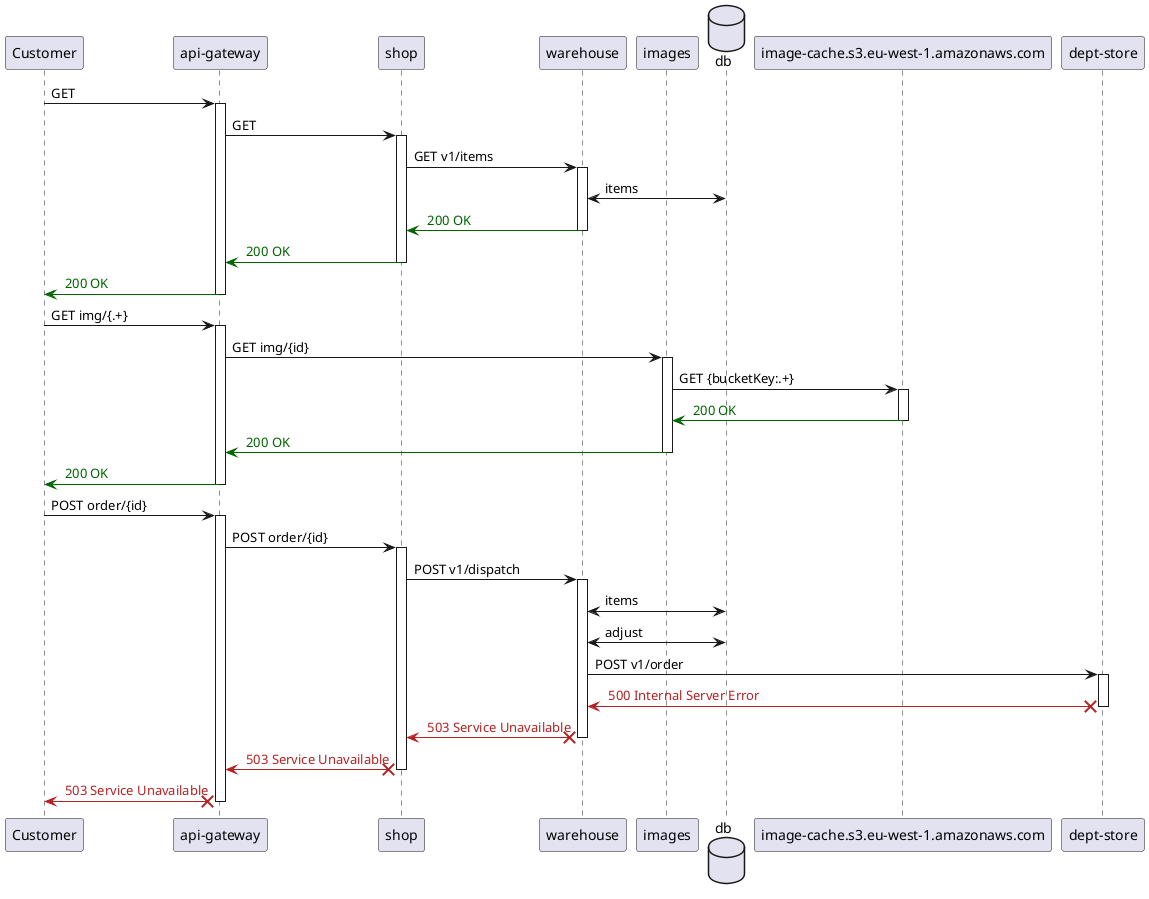 @startuml
participant "Customer"
participant "api-gateway"
participant "shop"
participant "warehouse"
participant "images"
database "db"
participant "image-cache.s3.eu-west-1.amazonaws.com"
participant "dept-store"
"Customer" -> "api-gateway": GET
activate "api-gateway"
"api-gateway" -> "shop": GET
activate "shop"
"shop" -> "warehouse": GET v1/items
activate "warehouse"
"warehouse" <-> "db": items
"warehouse" -[#DarkGreen]> "shop": <color:DarkGreen> 200 OK
deactivate "warehouse"
"shop" -[#DarkGreen]> "api-gateway": <color:DarkGreen> 200 OK
deactivate "shop"
"api-gateway" -[#DarkGreen]> "Customer": <color:DarkGreen> 200 OK
deactivate "api-gateway"
"Customer" -> "api-gateway": GET img/{.+}
activate "api-gateway"
"api-gateway" -> "images": GET img/{id}
activate "images"
"images" -> "image-cache.s3.eu-west-1.amazonaws.com": GET {bucketKey:.+}
activate "image-cache.s3.eu-west-1.amazonaws.com"

"image-cache.s3.eu-west-1.amazonaws.com" -[#DarkGreen]> "images": <color:DarkGreen> 200 OK
deactivate "image-cache.s3.eu-west-1.amazonaws.com"
"images" -[#DarkGreen]> "api-gateway": <color:DarkGreen> 200 OK
deactivate "images"
"api-gateway" -[#DarkGreen]> "Customer": <color:DarkGreen> 200 OK
deactivate "api-gateway"
"Customer" -> "api-gateway": POST order/{id}
activate "api-gateway"
"api-gateway" -> "shop": POST order/{id}
activate "shop"
"shop" -> "warehouse": POST v1/dispatch
activate "warehouse"
"warehouse" <-> "db": items
"warehouse" <-> "db": adjust
"warehouse" -> "dept-store": POST v1/order
activate "dept-store"

"dept-store" X-[#FireBrick]> "warehouse": <color:FireBrick> 500 Internal Server Error
deactivate "dept-store"
"warehouse" X-[#FireBrick]> "shop": <color:FireBrick> 503 Service Unavailable
deactivate "warehouse"
"shop" X-[#FireBrick]> "api-gateway": <color:FireBrick> 503 Service Unavailable
deactivate "shop"
"api-gateway" X-[#FireBrick]> "Customer": <color:FireBrick> 503 Service Unavailable
deactivate "api-gateway"
@enduml
